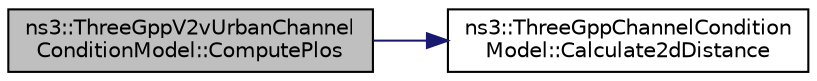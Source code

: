 digraph "ns3::ThreeGppV2vUrbanChannelConditionModel::ComputePlos"
{
 // LATEX_PDF_SIZE
  edge [fontname="Helvetica",fontsize="10",labelfontname="Helvetica",labelfontsize="10"];
  node [fontname="Helvetica",fontsize="10",shape=record];
  rankdir="LR";
  Node1 [label="ns3::ThreeGppV2vUrbanChannel\lConditionModel::ComputePlos",height=0.2,width=0.4,color="black", fillcolor="grey75", style="filled", fontcolor="black",tooltip="Compute the LOS probability as specified in Table Table 6.2-1 of 3GPP TR 37.885 for the V2V Urban sce..."];
  Node1 -> Node2 [color="midnightblue",fontsize="10",style="solid",fontname="Helvetica"];
  Node2 [label="ns3::ThreeGppChannelCondition\lModel::Calculate2dDistance",height=0.2,width=0.4,color="black", fillcolor="white", style="filled",URL="$classns3_1_1_three_gpp_channel_condition_model.html#a686cb1a30e1841d91dd7fb1f8756d8db",tooltip="Computes the 2D distance between two 3D vectors."];
}
